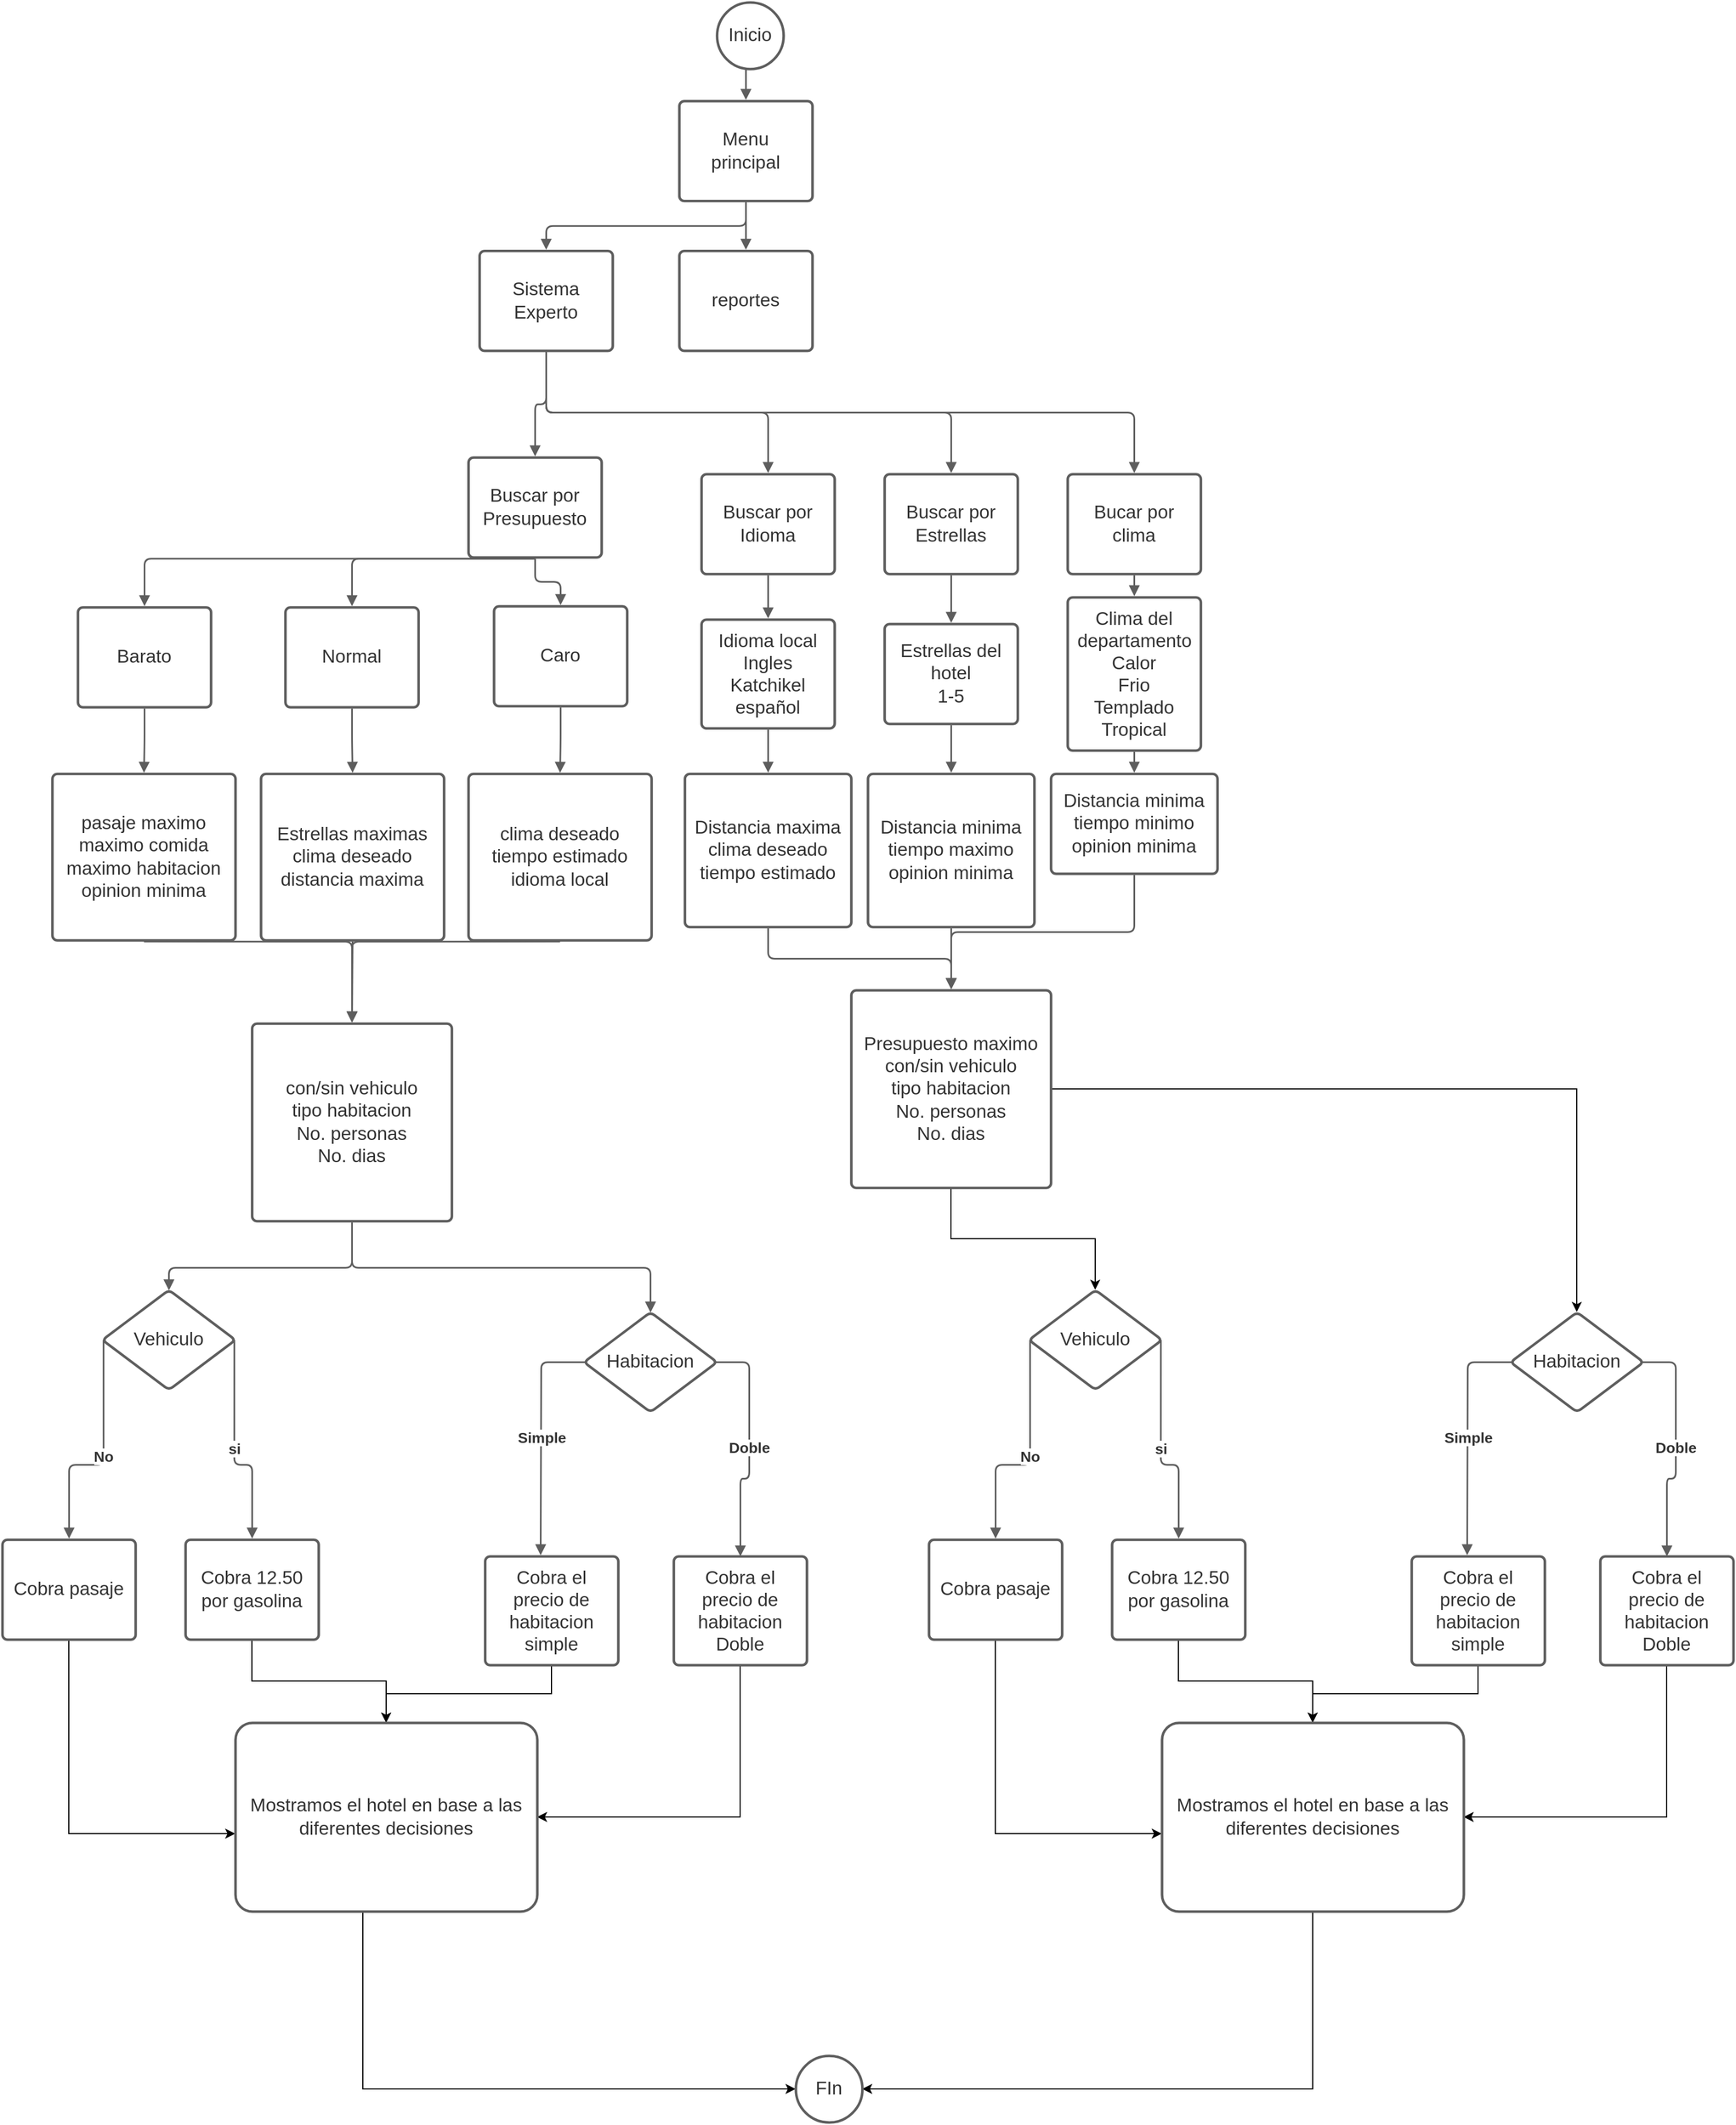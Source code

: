<mxfile version="20.2.8" type="device"><diagram id="9Tm-xZIX51-R8CuKBYFV" name="Página-1"><mxGraphModel dx="1673" dy="1018" grid="1" gridSize="10" guides="1" tooltips="1" connect="1" arrows="1" fold="1" page="1" pageScale="1" pageWidth="827" pageHeight="1169" math="0" shadow="0"><root><mxCell id="0"/><mxCell id="1" parent="0"/><UserObject label="Inicio" lucidchartObjectId="nspFHgNXpdYO" id="cXF8_9xq-evBzTjvKTU7-40"><mxCell style="html=1;overflow=block;blockSpacing=1;whiteSpace=wrap;ellipse;fontSize=16.7;fontColor=#333333;align=center;spacing=3.8;strokeColor=#5e5e5e;strokeOpacity=100;rounded=1;absoluteArcSize=1;arcSize=9;strokeWidth=2.3;" vertex="1" parent="1"><mxGeometry x="659" y="10" width="60" height="60" as="geometry"/></mxCell></UserObject><UserObject label="" lucidchartObjectId="PspF9gmAtVTt" id="cXF8_9xq-evBzTjvKTU7-41"><mxCell style="html=1;jettySize=18;whiteSpace=wrap;fontSize=13;strokeColor=#5E5E5E;strokeWidth=1.5;rounded=1;arcSize=12;edgeStyle=orthogonalEdgeStyle;startArrow=none;endArrow=block;endFill=1;exitX=0.5;exitY=1.019;exitPerimeter=0;entryX=0.5;entryY=-0.012;entryPerimeter=0;" edge="1" parent="1" target="cXF8_9xq-evBzTjvKTU7-42"><mxGeometry width="100" height="100" relative="1" as="geometry"><Array as="points"/><mxPoint x="685" y="70.0" as="sourcePoint"/></mxGeometry></mxCell></UserObject><UserObject label="Menu principal" lucidchartObjectId="RspFcem~ytA2" id="cXF8_9xq-evBzTjvKTU7-42"><mxCell style="html=1;overflow=block;blockSpacing=1;whiteSpace=wrap;fontSize=16.7;fontColor=#333333;align=center;spacing=9;strokeColor=#5e5e5e;strokeOpacity=100;rounded=1;absoluteArcSize=1;arcSize=9;strokeWidth=2.3;" vertex="1" parent="1"><mxGeometry x="625" y="98.86" width="120" height="90" as="geometry"/></mxCell></UserObject><UserObject label="" lucidchartObjectId="xtpFWKU5UChv" id="cXF8_9xq-evBzTjvKTU7-43"><mxCell style="html=1;jettySize=18;whiteSpace=wrap;fontSize=13;strokeColor=#5E5E5E;strokeWidth=1.5;rounded=1;arcSize=12;edgeStyle=orthogonalEdgeStyle;startArrow=none;endArrow=block;endFill=1;exitX=0.5;exitY=1.012;exitPerimeter=0;entryX=0.5;entryY=-0.012;entryPerimeter=0;" edge="1" parent="1" source="cXF8_9xq-evBzTjvKTU7-42" target="cXF8_9xq-evBzTjvKTU7-44"><mxGeometry width="100" height="100" relative="1" as="geometry"><Array as="points"/></mxGeometry></mxCell></UserObject><UserObject label="Sistema Experto" lucidchartObjectId="AtpFXacb8sEd" id="cXF8_9xq-evBzTjvKTU7-44"><mxCell style="html=1;overflow=block;blockSpacing=1;whiteSpace=wrap;fontSize=16.7;fontColor=#333333;align=center;spacing=9;strokeColor=#5e5e5e;strokeOpacity=100;rounded=1;absoluteArcSize=1;arcSize=9;strokeWidth=2.3;" vertex="1" parent="1"><mxGeometry x="445" y="233.86" width="120" height="90" as="geometry"/></mxCell></UserObject><UserObject label="" lucidchartObjectId="XtpFcAmU.nkM" id="cXF8_9xq-evBzTjvKTU7-45"><mxCell style="html=1;jettySize=18;whiteSpace=wrap;fontSize=13;strokeColor=#5E5E5E;strokeWidth=1.5;rounded=1;arcSize=12;edgeStyle=orthogonalEdgeStyle;startArrow=none;endArrow=block;endFill=1;exitX=0.5;exitY=1.012;exitPerimeter=0;entryX=0.5;entryY=-0.012;entryPerimeter=0;" edge="1" parent="1" source="cXF8_9xq-evBzTjvKTU7-42" target="cXF8_9xq-evBzTjvKTU7-46"><mxGeometry width="100" height="100" relative="1" as="geometry"><Array as="points"/></mxGeometry></mxCell></UserObject><UserObject label="reportes" lucidchartObjectId="YtpFqN3NkxBi" id="cXF8_9xq-evBzTjvKTU7-46"><mxCell style="html=1;overflow=block;blockSpacing=1;whiteSpace=wrap;fontSize=16.7;fontColor=#333333;align=center;spacing=9;strokeColor=#5e5e5e;strokeOpacity=100;rounded=1;absoluteArcSize=1;arcSize=9;strokeWidth=2.3;" vertex="1" parent="1"><mxGeometry x="625" y="233.86" width="120" height="90" as="geometry"/></mxCell></UserObject><UserObject label="" lucidchartObjectId="svpFRbfMQ2E7" id="cXF8_9xq-evBzTjvKTU7-49"><mxCell style="html=1;jettySize=18;whiteSpace=wrap;fontSize=13;strokeColor=#5E5E5E;strokeWidth=1.5;rounded=1;arcSize=12;edgeStyle=orthogonalEdgeStyle;startArrow=none;endArrow=block;endFill=1;exitX=0.5;exitY=1.012;exitPerimeter=0;entryX=0.5;entryY=-0.012;entryPerimeter=0;" edge="1" parent="1" source="cXF8_9xq-evBzTjvKTU7-44" target="cXF8_9xq-evBzTjvKTU7-50"><mxGeometry width="100" height="100" relative="1" as="geometry"><Array as="points"/></mxGeometry></mxCell></UserObject><UserObject label="Bucar por clima" lucidchartObjectId="tvpFHLnY.c5s" id="cXF8_9xq-evBzTjvKTU7-50"><mxCell style="html=1;overflow=block;blockSpacing=1;whiteSpace=wrap;fontSize=16.7;fontColor=#333333;align=center;spacing=9;strokeColor=#5e5e5e;strokeOpacity=100;rounded=1;absoluteArcSize=1;arcSize=9;strokeWidth=2.3;" vertex="1" parent="1"><mxGeometry x="975" y="435" width="120" height="90" as="geometry"/></mxCell></UserObject><UserObject label="" lucidchartObjectId="JvpFyx3eOxNK" id="cXF8_9xq-evBzTjvKTU7-51"><mxCell style="html=1;jettySize=18;whiteSpace=wrap;fontSize=13;strokeColor=#5E5E5E;strokeWidth=1.5;rounded=1;arcSize=12;edgeStyle=orthogonalEdgeStyle;startArrow=none;endArrow=block;endFill=1;exitX=0.5;exitY=1.012;exitPerimeter=0;entryX=0.5;entryY=-0.012;entryPerimeter=0;" edge="1" parent="1" source="cXF8_9xq-evBzTjvKTU7-44" target="cXF8_9xq-evBzTjvKTU7-52"><mxGeometry width="100" height="100" relative="1" as="geometry"><Array as="points"/></mxGeometry></mxCell></UserObject><UserObject label="Buscar por Estrellas" lucidchartObjectId="LvpFKSmhzCPh" id="cXF8_9xq-evBzTjvKTU7-52"><mxCell style="html=1;overflow=block;blockSpacing=1;whiteSpace=wrap;fontSize=16.7;fontColor=#333333;align=center;spacing=9;strokeColor=#5e5e5e;strokeOpacity=100;rounded=1;absoluteArcSize=1;arcSize=9;strokeWidth=2.3;" vertex="1" parent="1"><mxGeometry x="810" y="435" width="120" height="90" as="geometry"/></mxCell></UserObject><UserObject label="" lucidchartObjectId="WvpF2C-QogB." id="cXF8_9xq-evBzTjvKTU7-53"><mxCell style="html=1;jettySize=18;whiteSpace=wrap;fontSize=13;strokeColor=#5E5E5E;strokeWidth=1.5;rounded=1;arcSize=12;edgeStyle=orthogonalEdgeStyle;startArrow=none;endArrow=block;endFill=1;exitX=0.5;exitY=1.012;exitPerimeter=0;entryX=0.5;entryY=-0.012;entryPerimeter=0;" edge="1" parent="1" source="cXF8_9xq-evBzTjvKTU7-44" target="cXF8_9xq-evBzTjvKTU7-54"><mxGeometry width="100" height="100" relative="1" as="geometry"><Array as="points"/></mxGeometry></mxCell></UserObject><UserObject label="Buscar por Idioma" lucidchartObjectId="YvpFB2CzZsN-" id="cXF8_9xq-evBzTjvKTU7-54"><mxCell style="html=1;overflow=block;blockSpacing=1;whiteSpace=wrap;fontSize=16.7;fontColor=#333333;align=center;spacing=9;strokeColor=#5e5e5e;strokeOpacity=100;rounded=1;absoluteArcSize=1;arcSize=9;strokeWidth=2.3;" vertex="1" parent="1"><mxGeometry x="645" y="435" width="120" height="90" as="geometry"/></mxCell></UserObject><UserObject label="" lucidchartObjectId="hwpF_A3mB-xf" id="cXF8_9xq-evBzTjvKTU7-55"><mxCell style="html=1;jettySize=18;whiteSpace=wrap;fontSize=13;strokeColor=#5E5E5E;strokeWidth=1.5;rounded=1;arcSize=12;edgeStyle=orthogonalEdgeStyle;startArrow=none;endArrow=block;endFill=1;exitX=0.5;exitY=1.012;exitPerimeter=0;entryX=0.5;entryY=-0.012;entryPerimeter=0;" edge="1" parent="1" source="cXF8_9xq-evBzTjvKTU7-44" target="cXF8_9xq-evBzTjvKTU7-56"><mxGeometry width="100" height="100" relative="1" as="geometry"><Array as="points"/></mxGeometry></mxCell></UserObject><UserObject label="Buscar por Presupuesto" lucidchartObjectId="iwpFKJtRteri" id="cXF8_9xq-evBzTjvKTU7-56"><mxCell style="html=1;overflow=block;blockSpacing=1;whiteSpace=wrap;fontSize=16.7;fontColor=#333333;align=center;spacing=9;strokeColor=#5e5e5e;strokeOpacity=100;rounded=1;absoluteArcSize=1;arcSize=9;strokeWidth=2.3;" vertex="1" parent="1"><mxGeometry x="435" y="420" width="120" height="90" as="geometry"/></mxCell></UserObject><UserObject label="" lucidchartObjectId="OwpFiKKW8z~r" id="cXF8_9xq-evBzTjvKTU7-57"><mxCell style="html=1;jettySize=18;whiteSpace=wrap;fontSize=13;strokeColor=#5E5E5E;strokeWidth=1.5;rounded=1;arcSize=12;edgeStyle=orthogonalEdgeStyle;startArrow=none;endArrow=block;endFill=1;exitX=0.5;exitY=1.012;exitPerimeter=0;entryX=0.5;entryY=-0.012;entryPerimeter=0;" edge="1" parent="1" source="cXF8_9xq-evBzTjvKTU7-56" target="cXF8_9xq-evBzTjvKTU7-58"><mxGeometry width="100" height="100" relative="1" as="geometry"><Array as="points"/></mxGeometry></mxCell></UserObject><UserObject label="Barato" lucidchartObjectId="PwpFLZtG8qCY" id="cXF8_9xq-evBzTjvKTU7-58"><mxCell style="html=1;overflow=block;blockSpacing=1;whiteSpace=wrap;fontSize=16.7;fontColor=#333333;align=center;spacing=9;strokeColor=#5e5e5e;strokeOpacity=100;rounded=1;absoluteArcSize=1;arcSize=9;strokeWidth=2.3;" vertex="1" parent="1"><mxGeometry x="83" y="555" width="120" height="90" as="geometry"/></mxCell></UserObject><UserObject label="" lucidchartObjectId="TwpFciXgVd51" id="cXF8_9xq-evBzTjvKTU7-59"><mxCell style="html=1;jettySize=18;whiteSpace=wrap;fontSize=13;strokeColor=#5E5E5E;strokeWidth=1.5;rounded=1;arcSize=12;edgeStyle=orthogonalEdgeStyle;startArrow=none;endArrow=block;endFill=1;exitX=0.5;exitY=1.012;exitPerimeter=0;entryX=0.5;entryY=-0.012;entryPerimeter=0;" edge="1" parent="1" source="cXF8_9xq-evBzTjvKTU7-56" target="cXF8_9xq-evBzTjvKTU7-60"><mxGeometry width="100" height="100" relative="1" as="geometry"><Array as="points"/></mxGeometry></mxCell></UserObject><UserObject label="Normal" lucidchartObjectId="TwpFnNz0343U" id="cXF8_9xq-evBzTjvKTU7-60"><mxCell style="html=1;overflow=block;blockSpacing=1;whiteSpace=wrap;fontSize=16.7;fontColor=#333333;align=center;spacing=9;strokeColor=#5e5e5e;strokeOpacity=100;rounded=1;absoluteArcSize=1;arcSize=9;strokeWidth=2.3;" vertex="1" parent="1"><mxGeometry x="270" y="555" width="120" height="90" as="geometry"/></mxCell></UserObject><UserObject label="" lucidchartObjectId="YwpFKPWa.RkK" id="cXF8_9xq-evBzTjvKTU7-61"><mxCell style="html=1;jettySize=18;whiteSpace=wrap;fontSize=13;strokeColor=#5E5E5E;strokeWidth=1.5;rounded=1;arcSize=12;edgeStyle=orthogonalEdgeStyle;startArrow=none;endArrow=block;endFill=1;exitX=0.5;exitY=1.012;exitPerimeter=0;entryX=0.5;entryY=-0.012;entryPerimeter=0;" edge="1" parent="1" source="cXF8_9xq-evBzTjvKTU7-56" target="cXF8_9xq-evBzTjvKTU7-62"><mxGeometry width="100" height="100" relative="1" as="geometry"><Array as="points"/></mxGeometry></mxCell></UserObject><UserObject label="Caro" lucidchartObjectId="ZwpFOoOSsD2R" id="cXF8_9xq-evBzTjvKTU7-62"><mxCell style="html=1;overflow=block;blockSpacing=1;whiteSpace=wrap;fontSize=16.7;fontColor=#333333;align=center;spacing=9;strokeColor=#5e5e5e;strokeOpacity=100;rounded=1;absoluteArcSize=1;arcSize=9;strokeWidth=2.3;" vertex="1" parent="1"><mxGeometry x="458" y="554" width="120" height="90" as="geometry"/></mxCell></UserObject><UserObject label="" lucidchartObjectId="dxpFTtd8~BaE" id="cXF8_9xq-evBzTjvKTU7-63"><mxCell style="html=1;jettySize=18;whiteSpace=wrap;fontSize=13;strokeColor=#5E5E5E;strokeWidth=1.5;rounded=1;arcSize=12;edgeStyle=orthogonalEdgeStyle;startArrow=none;endArrow=block;endFill=1;exitX=0.5;exitY=1.012;exitPerimeter=0;entryX=0.5;entryY=-0.007;entryPerimeter=0;" edge="1" parent="1" source="cXF8_9xq-evBzTjvKTU7-58" target="cXF8_9xq-evBzTjvKTU7-64"><mxGeometry width="100" height="100" relative="1" as="geometry"><Array as="points"/></mxGeometry></mxCell></UserObject><UserObject label=" pasaje maximo&#10;maximo comida&#10;maximo habitacion&#10;opinion minima" lucidchartObjectId="fxpFHB03hWNT" id="cXF8_9xq-evBzTjvKTU7-64"><mxCell style="html=1;overflow=block;blockSpacing=1;whiteSpace=wrap;fontSize=16.7;fontColor=#333333;align=center;spacing=9;strokeColor=#5e5e5e;strokeOpacity=100;rounded=1;absoluteArcSize=1;arcSize=9;strokeWidth=2.3;" vertex="1" parent="1"><mxGeometry x="60" y="705" width="165" height="150" as="geometry"/></mxCell></UserObject><UserObject label="Estrellas maximas&#10;clima deseado&#10;distancia maxima" lucidchartObjectId="lzpF0e.J7tgM" id="cXF8_9xq-evBzTjvKTU7-65"><mxCell style="html=1;overflow=block;blockSpacing=1;whiteSpace=wrap;fontSize=16.7;fontColor=#333333;align=center;spacing=9;strokeColor=#5e5e5e;strokeOpacity=100;rounded=1;absoluteArcSize=1;arcSize=9;strokeWidth=2.3;" vertex="1" parent="1"><mxGeometry x="248" y="705" width="165" height="150" as="geometry"/></mxCell></UserObject><UserObject label="clima deseado&#10;tiempo estimado&#10;idioma local" lucidchartObjectId="nzpFunzShjUP" id="cXF8_9xq-evBzTjvKTU7-66"><mxCell style="html=1;overflow=block;blockSpacing=1;whiteSpace=wrap;fontSize=16.7;fontColor=#333333;align=center;spacing=9;strokeColor=#5e5e5e;strokeOpacity=100;rounded=1;absoluteArcSize=1;arcSize=9;strokeWidth=2.3;" vertex="1" parent="1"><mxGeometry x="435" y="705" width="165" height="150" as="geometry"/></mxCell></UserObject><UserObject label="" lucidchartObjectId="uzpFNfcZlho_" id="cXF8_9xq-evBzTjvKTU7-67"><mxCell style="html=1;jettySize=18;whiteSpace=wrap;fontSize=13;strokeColor=#5E5E5E;strokeWidth=1.5;rounded=1;arcSize=12;edgeStyle=orthogonalEdgeStyle;startArrow=none;endArrow=block;endFill=1;exitX=0.5;exitY=1.012;exitPerimeter=0;entryX=0.5;entryY=-0.007;entryPerimeter=0;" edge="1" parent="1" source="cXF8_9xq-evBzTjvKTU7-62" target="cXF8_9xq-evBzTjvKTU7-66"><mxGeometry width="100" height="100" relative="1" as="geometry"><Array as="points"/></mxGeometry></mxCell></UserObject><UserObject label="" lucidchartObjectId="wzpFNtZZYoWG" id="cXF8_9xq-evBzTjvKTU7-68"><mxCell style="html=1;jettySize=18;whiteSpace=wrap;fontSize=13;strokeColor=#5E5E5E;strokeWidth=1.5;rounded=1;arcSize=12;edgeStyle=orthogonalEdgeStyle;startArrow=none;endArrow=block;endFill=1;exitX=0.5;exitY=1.012;exitPerimeter=0;entryX=0.5;entryY=-0.007;entryPerimeter=0;" edge="1" parent="1" source="cXF8_9xq-evBzTjvKTU7-60" target="cXF8_9xq-evBzTjvKTU7-65"><mxGeometry width="100" height="100" relative="1" as="geometry"><Array as="points"/></mxGeometry></mxCell></UserObject><UserObject label="" lucidchartObjectId="-ApFiwvedzfr" id="cXF8_9xq-evBzTjvKTU7-69"><mxCell style="html=1;jettySize=18;whiteSpace=wrap;fontSize=13;strokeColor=#5E5E5E;strokeWidth=1.5;rounded=1;arcSize=12;edgeStyle=orthogonalEdgeStyle;startArrow=none;endArrow=block;endFill=1;exitX=0.5;exitY=1.012;exitPerimeter=0;entryX=0.5;entryY=-0.011;entryPerimeter=0;" edge="1" parent="1" source="cXF8_9xq-evBzTjvKTU7-54" target="cXF8_9xq-evBzTjvKTU7-70"><mxGeometry width="100" height="100" relative="1" as="geometry"><Array as="points"/></mxGeometry></mxCell></UserObject><UserObject label="Idioma local&#10;Ingles&#10;Katchikel&#10;español" lucidchartObjectId="_ApFRnSB0y-v" id="cXF8_9xq-evBzTjvKTU7-70"><mxCell style="html=1;overflow=block;blockSpacing=1;whiteSpace=wrap;fontSize=16.7;fontColor=#333333;align=center;spacing=9;strokeColor=#5e5e5e;strokeOpacity=100;rounded=1;absoluteArcSize=1;arcSize=9;strokeWidth=2.3;" vertex="1" parent="1"><mxGeometry x="645" y="566" width="120" height="98" as="geometry"/></mxCell></UserObject><UserObject label="" lucidchartObjectId="yBpF7HF2Za7W" id="cXF8_9xq-evBzTjvKTU7-71"><mxCell style="html=1;jettySize=18;whiteSpace=wrap;fontSize=13;strokeColor=#5E5E5E;strokeWidth=1.5;rounded=1;arcSize=12;edgeStyle=orthogonalEdgeStyle;startArrow=none;endArrow=block;endFill=1;exitX=0.5;exitY=1.012;exitPerimeter=0;entryX=0.5;entryY=-0.012;entryPerimeter=0;" edge="1" parent="1" source="cXF8_9xq-evBzTjvKTU7-52" target="cXF8_9xq-evBzTjvKTU7-72"><mxGeometry width="100" height="100" relative="1" as="geometry"><Array as="points"/></mxGeometry></mxCell></UserObject><UserObject label="Estrellas del hotel&#10;1-5" lucidchartObjectId="zBpF8PxgUJil" id="cXF8_9xq-evBzTjvKTU7-72"><mxCell style="html=1;overflow=block;blockSpacing=1;whiteSpace=wrap;fontSize=16.7;fontColor=#333333;align=center;spacing=9;strokeColor=#5e5e5e;strokeOpacity=100;rounded=1;absoluteArcSize=1;arcSize=9;strokeWidth=2.3;" vertex="1" parent="1"><mxGeometry x="810" y="570" width="120" height="90" as="geometry"/></mxCell></UserObject><UserObject label="" lucidchartObjectId="JBpFg.t8ZSDv" id="cXF8_9xq-evBzTjvKTU7-73"><mxCell style="html=1;jettySize=18;whiteSpace=wrap;fontSize=13;strokeColor=#5E5E5E;strokeWidth=1.5;rounded=1;arcSize=12;edgeStyle=orthogonalEdgeStyle;startArrow=none;endArrow=block;endFill=1;exitX=0.5;exitY=1.012;exitPerimeter=0;entryX=0.5;entryY=-0.008;entryPerimeter=0;" edge="1" parent="1" source="cXF8_9xq-evBzTjvKTU7-50" target="cXF8_9xq-evBzTjvKTU7-74"><mxGeometry width="100" height="100" relative="1" as="geometry"><Array as="points"/></mxGeometry></mxCell></UserObject><UserObject label="Clima del departamento&#10;Calor&#10;Frio&#10;Templado&#10;Tropical" lucidchartObjectId="KBpFz3~rmRwh" id="cXF8_9xq-evBzTjvKTU7-74"><mxCell style="html=1;overflow=block;blockSpacing=1;whiteSpace=wrap;fontSize=16.7;fontColor=#333333;align=center;spacing=9;strokeColor=#5e5e5e;strokeOpacity=100;rounded=1;absoluteArcSize=1;arcSize=9;strokeWidth=2.3;" vertex="1" parent="1"><mxGeometry x="975" y="546" width="120" height="138" as="geometry"/></mxCell></UserObject><UserObject label="" lucidchartObjectId="cCpF3mfe22vZ" id="cXF8_9xq-evBzTjvKTU7-75"><mxCell style="html=1;jettySize=18;whiteSpace=wrap;fontSize=13;strokeColor=#5E5E5E;strokeWidth=1.5;rounded=1;arcSize=12;edgeStyle=orthogonalEdgeStyle;startArrow=none;endArrow=block;endFill=1;exitX=0.5;exitY=1.011;exitPerimeter=0;entryX=0.5;entryY=-0.008;entryPerimeter=0;" edge="1" parent="1" source="cXF8_9xq-evBzTjvKTU7-70" target="cXF8_9xq-evBzTjvKTU7-76"><mxGeometry width="100" height="100" relative="1" as="geometry"><Array as="points"/></mxGeometry></mxCell></UserObject><UserObject label="Distancia maxima&#10;clima deseado&#10;tiempo estimado" lucidchartObjectId="dCpFMFh~S_Og" id="cXF8_9xq-evBzTjvKTU7-76"><mxCell style="html=1;overflow=block;blockSpacing=1;whiteSpace=wrap;fontSize=16.7;fontColor=#333333;align=center;spacing=9;strokeColor=#5e5e5e;strokeOpacity=100;rounded=1;absoluteArcSize=1;arcSize=9;strokeWidth=2.3;" vertex="1" parent="1"><mxGeometry x="630" y="705" width="150" height="138" as="geometry"/></mxCell></UserObject><UserObject label="" lucidchartObjectId="UCpFbc6hutEL" id="cXF8_9xq-evBzTjvKTU7-77"><mxCell style="html=1;jettySize=18;whiteSpace=wrap;fontSize=13;strokeColor=#5E5E5E;strokeWidth=1.5;rounded=1;arcSize=12;edgeStyle=orthogonalEdgeStyle;startArrow=none;endArrow=block;endFill=1;exitX=0.5;exitY=1.012;exitPerimeter=0;entryX=0.5;entryY=-0.008;entryPerimeter=0;" edge="1" parent="1" source="cXF8_9xq-evBzTjvKTU7-72" target="cXF8_9xq-evBzTjvKTU7-78"><mxGeometry width="100" height="100" relative="1" as="geometry"><Array as="points"/></mxGeometry></mxCell></UserObject><UserObject label="Distancia minima &#10;tiempo maximo&#10;opinion minima" lucidchartObjectId="VCpFtzB8oZsO" id="cXF8_9xq-evBzTjvKTU7-78"><mxCell style="html=1;overflow=block;blockSpacing=1;whiteSpace=wrap;fontSize=16.7;fontColor=#333333;align=center;spacing=9;strokeColor=#5e5e5e;strokeOpacity=100;rounded=1;absoluteArcSize=1;arcSize=9;strokeWidth=2.3;" vertex="1" parent="1"><mxGeometry x="795" y="705" width="150" height="138" as="geometry"/></mxCell></UserObject><UserObject label="" lucidchartObjectId="mDpFx-38CuMc" id="cXF8_9xq-evBzTjvKTU7-79"><mxCell style="html=1;jettySize=18;whiteSpace=wrap;fontSize=13;strokeColor=#5E5E5E;strokeWidth=1.5;rounded=1;arcSize=12;edgeStyle=orthogonalEdgeStyle;startArrow=none;endArrow=block;endFill=1;exitX=0.5;exitY=1.008;exitPerimeter=0;entryX=0.5;entryY=-0.012;entryPerimeter=0;" edge="1" parent="1" source="cXF8_9xq-evBzTjvKTU7-74" target="cXF8_9xq-evBzTjvKTU7-80"><mxGeometry width="100" height="100" relative="1" as="geometry"><Array as="points"/></mxGeometry></mxCell></UserObject><UserObject label="Distancia minima&#10;tiempo minimo&#10;opinion minima" lucidchartObjectId="nDpFP2.AiLYj" id="cXF8_9xq-evBzTjvKTU7-80"><mxCell style="html=1;overflow=block;blockSpacing=1;whiteSpace=wrap;fontSize=16.7;fontColor=#333333;align=center;spacing=9;strokeColor=#5e5e5e;strokeOpacity=100;rounded=1;absoluteArcSize=1;arcSize=9;strokeWidth=2.3;" vertex="1" parent="1"><mxGeometry x="960" y="705" width="150" height="90" as="geometry"/></mxCell></UserObject><mxCell id="cXF8_9xq-evBzTjvKTU7-131" style="edgeStyle=orthogonalEdgeStyle;rounded=0;orthogonalLoop=1;jettySize=auto;html=1;" edge="1" parent="1" source="cXF8_9xq-evBzTjvKTU7-81" target="cXF8_9xq-evBzTjvKTU7-112"><mxGeometry relative="1" as="geometry"/></mxCell><mxCell id="cXF8_9xq-evBzTjvKTU7-132" style="edgeStyle=orthogonalEdgeStyle;rounded=0;orthogonalLoop=1;jettySize=auto;html=1;entryX=0.5;entryY=0;entryDx=0;entryDy=0;" edge="1" parent="1" source="cXF8_9xq-evBzTjvKTU7-81" target="cXF8_9xq-evBzTjvKTU7-115"><mxGeometry relative="1" as="geometry"/></mxCell><UserObject label="Presupuesto maximo&#10;con/sin vehiculo&#10;tipo habitacion&#10;No. personas&#10;No. dias" lucidchartObjectId="_DpFTiiU8AwE" id="cXF8_9xq-evBzTjvKTU7-81"><mxCell style="html=1;overflow=block;blockSpacing=1;whiteSpace=wrap;fontSize=16.7;fontColor=#333333;align=center;spacing=9;strokeColor=#5e5e5e;strokeOpacity=100;rounded=1;absoluteArcSize=1;arcSize=9;strokeWidth=2.3;" vertex="1" parent="1"><mxGeometry x="780" y="900" width="180" height="178" as="geometry"/></mxCell></UserObject><UserObject label="" lucidchartObjectId="5EpFLCPIE.38" id="cXF8_9xq-evBzTjvKTU7-82"><mxCell style="html=1;jettySize=18;whiteSpace=wrap;fontSize=13;strokeColor=#5E5E5E;strokeWidth=1.5;rounded=1;arcSize=12;edgeStyle=orthogonalEdgeStyle;startArrow=none;endArrow=block;endFill=1;exitX=0.5;exitY=1.008;exitPerimeter=0;entryX=0.5;entryY=-0.006;entryPerimeter=0;" edge="1" parent="1" source="cXF8_9xq-evBzTjvKTU7-76" target="cXF8_9xq-evBzTjvKTU7-81"><mxGeometry width="100" height="100" relative="1" as="geometry"><Array as="points"/></mxGeometry></mxCell></UserObject><UserObject label="" lucidchartObjectId="7EpFIi8mvZ6A" id="cXF8_9xq-evBzTjvKTU7-83"><mxCell style="html=1;jettySize=18;whiteSpace=wrap;fontSize=13;strokeColor=#5E5E5E;strokeWidth=1.5;rounded=1;arcSize=12;edgeStyle=orthogonalEdgeStyle;startArrow=none;endArrow=block;endFill=1;exitX=0.5;exitY=1.008;exitPerimeter=0;" edge="1" parent="1" source="cXF8_9xq-evBzTjvKTU7-78"><mxGeometry width="100" height="100" relative="1" as="geometry"><Array as="points"/><mxPoint x="870" y="899" as="targetPoint"/></mxGeometry></mxCell></UserObject><UserObject label="" lucidchartObjectId="-EpF~xYMy4Rw" id="cXF8_9xq-evBzTjvKTU7-84"><mxCell style="html=1;jettySize=18;whiteSpace=wrap;fontSize=13;strokeColor=#5E5E5E;strokeWidth=1.5;rounded=1;arcSize=12;edgeStyle=orthogonalEdgeStyle;startArrow=none;endArrow=block;endFill=1;exitX=0.5;exitY=1.012;exitPerimeter=0;entryX=0.5;entryY=-0.006;entryPerimeter=0;" edge="1" parent="1" source="cXF8_9xq-evBzTjvKTU7-80" target="cXF8_9xq-evBzTjvKTU7-81"><mxGeometry width="100" height="100" relative="1" as="geometry"><Array as="points"/></mxGeometry></mxCell></UserObject><UserObject label="con/sin vehiculo&#10;tipo habitacion&#10;No. personas&#10;No. dias" lucidchartObjectId="gFpFa~I2uyzL" id="cXF8_9xq-evBzTjvKTU7-85"><mxCell style="html=1;overflow=block;blockSpacing=1;whiteSpace=wrap;fontSize=16.7;fontColor=#333333;align=center;spacing=9;strokeColor=#5e5e5e;strokeOpacity=100;rounded=1;absoluteArcSize=1;arcSize=9;strokeWidth=2.3;" vertex="1" parent="1"><mxGeometry x="240" y="930" width="180" height="178" as="geometry"/></mxCell></UserObject><UserObject label="" lucidchartObjectId="qFpFfDyVQqbu" id="cXF8_9xq-evBzTjvKTU7-86"><mxCell style="html=1;jettySize=18;whiteSpace=wrap;fontSize=13;strokeColor=#5E5E5E;strokeWidth=1.5;rounded=1;arcSize=12;edgeStyle=orthogonalEdgeStyle;startArrow=none;endArrow=block;endFill=1;exitX=0.5;exitY=1.007;exitPerimeter=0;entryX=0.5;entryY=-0.006;entryPerimeter=0;" edge="1" parent="1" source="cXF8_9xq-evBzTjvKTU7-64" target="cXF8_9xq-evBzTjvKTU7-85"><mxGeometry width="100" height="100" relative="1" as="geometry"><Array as="points"/></mxGeometry></mxCell></UserObject><UserObject label="" lucidchartObjectId="sFpFdxxYWJQf" id="cXF8_9xq-evBzTjvKTU7-87"><mxCell style="html=1;jettySize=18;whiteSpace=wrap;fontSize=13;strokeColor=#5E5E5E;strokeWidth=1.5;rounded=1;arcSize=12;edgeStyle=orthogonalEdgeStyle;startArrow=none;endArrow=block;endFill=1;exitX=0.5;exitY=1.007;exitPerimeter=0;" edge="1" parent="1" source="cXF8_9xq-evBzTjvKTU7-65"><mxGeometry width="100" height="100" relative="1" as="geometry"><Array as="points"/><mxPoint x="330" y="929" as="targetPoint"/></mxGeometry></mxCell></UserObject><UserObject label="" lucidchartObjectId="uFpFdQ_G426F" id="cXF8_9xq-evBzTjvKTU7-88"><mxCell style="html=1;jettySize=18;whiteSpace=wrap;fontSize=13;strokeColor=#5E5E5E;strokeWidth=1.5;rounded=1;arcSize=12;edgeStyle=orthogonalEdgeStyle;startArrow=none;endArrow=block;endFill=1;exitX=0.5;exitY=1.007;exitPerimeter=0;entryX=0.5;entryY=-0.006;entryPerimeter=0;" edge="1" parent="1" source="cXF8_9xq-evBzTjvKTU7-66" target="cXF8_9xq-evBzTjvKTU7-85"><mxGeometry width="100" height="100" relative="1" as="geometry"><Array as="points"/></mxGeometry></mxCell></UserObject><UserObject label="Vehiculo" lucidchartObjectId="kGpFNsUFAGPz" id="cXF8_9xq-evBzTjvKTU7-89"><mxCell style="html=1;overflow=block;blockSpacing=1;whiteSpace=wrap;rhombus;fontSize=16.7;fontColor=#333333;align=center;spacing=3.8;strokeColor=#5e5e5e;strokeOpacity=100;rounded=1;absoluteArcSize=1;arcSize=9;strokeWidth=2.3;" vertex="1" parent="1"><mxGeometry x="105" y="1170" width="120" height="90" as="geometry"/></mxCell></UserObject><UserObject label="" lucidchartObjectId="wGpF5mDBw4Qa" id="cXF8_9xq-evBzTjvKTU7-90"><mxCell style="html=1;jettySize=18;whiteSpace=wrap;fontSize=13;strokeColor=#5E5E5E;strokeWidth=1.5;rounded=1;arcSize=12;edgeStyle=orthogonalEdgeStyle;startArrow=none;endArrow=block;endFill=1;exitX=0.5;exitY=1.006;exitPerimeter=0;entryX=0.5;entryY=0.004;entryPerimeter=0;" edge="1" parent="1" source="cXF8_9xq-evBzTjvKTU7-85" target="cXF8_9xq-evBzTjvKTU7-89"><mxGeometry width="100" height="100" relative="1" as="geometry"><Array as="points"><mxPoint x="330" y="1150"/><mxPoint x="165" y="1150"/></Array></mxGeometry></mxCell></UserObject><UserObject label="" lucidchartObjectId="LGpFRFN~IH6k" id="cXF8_9xq-evBzTjvKTU7-91"><mxCell style="html=1;jettySize=18;whiteSpace=wrap;fontSize=13.3;fontColor=#333333;fontStyle=1;align=center;strokeColor=#5E5E5E;strokeWidth=1.5;rounded=1;arcSize=12;edgeStyle=orthogonalEdgeStyle;startArrow=none;endArrow=block;endFill=1;exitX=0.009;exitY=0.5;exitPerimeter=0;entryX=0.5;entryY=-0.012;entryPerimeter=0;" edge="1" parent="1" source="cXF8_9xq-evBzTjvKTU7-89" target="cXF8_9xq-evBzTjvKTU7-99"><mxGeometry width="100" height="100" relative="1" as="geometry"><Array as="points"/></mxGeometry></mxCell></UserObject><mxCell id="cXF8_9xq-evBzTjvKTU7-92" value="No" style="text;html=1;resizable=0;labelBackgroundColor=default;align=center;verticalAlign=middle;fontStyle=1;fontColor=#333333;fontSize=13.3;" vertex="1" parent="cXF8_9xq-evBzTjvKTU7-91"><mxGeometry relative="1" as="geometry"/></mxCell><UserObject label="Habitacion" lucidchartObjectId="OGpF1KQ~CsS." id="cXF8_9xq-evBzTjvKTU7-93"><mxCell style="html=1;overflow=block;blockSpacing=1;whiteSpace=wrap;rhombus;fontSize=16.7;fontColor=#333333;align=center;spacing=3.8;strokeColor=#5e5e5e;strokeOpacity=100;rounded=1;absoluteArcSize=1;arcSize=9;strokeWidth=2.3;" vertex="1" parent="1"><mxGeometry x="539" y="1190" width="120" height="90" as="geometry"/></mxCell></UserObject><UserObject label="" lucidchartObjectId="RGpFVpMZATvX" id="cXF8_9xq-evBzTjvKTU7-94"><mxCell style="html=1;jettySize=18;whiteSpace=wrap;fontSize=13;strokeColor=#5E5E5E;strokeWidth=1.5;rounded=1;arcSize=12;edgeStyle=orthogonalEdgeStyle;startArrow=none;endArrow=block;endFill=1;exitX=0.5;exitY=1.006;exitPerimeter=0;entryX=0.5;entryY=0.004;entryPerimeter=0;" edge="1" parent="1" source="cXF8_9xq-evBzTjvKTU7-85" target="cXF8_9xq-evBzTjvKTU7-93"><mxGeometry width="100" height="100" relative="1" as="geometry"><Array as="points"><mxPoint x="330" y="1150"/><mxPoint x="599" y="1150"/></Array></mxGeometry></mxCell></UserObject><UserObject label="" lucidchartObjectId="UGpFnNJaSItu" id="cXF8_9xq-evBzTjvKTU7-95"><mxCell style="html=1;jettySize=18;whiteSpace=wrap;fontSize=13.3;fontColor=#333333;fontStyle=1;align=center;strokeColor=#5E5E5E;strokeWidth=1.5;rounded=1;arcSize=12;edgeStyle=orthogonalEdgeStyle;startArrow=none;endArrow=block;endFill=1;exitX=0.009;exitY=0.5;exitPerimeter=0;entryX=0.5;entryY=-0.011;entryPerimeter=0;" edge="1" parent="1" source="cXF8_9xq-evBzTjvKTU7-93"><mxGeometry width="100" height="100" relative="1" as="geometry"><Array as="points"/><mxPoint x="500" y="1408.922" as="targetPoint"/></mxGeometry></mxCell></UserObject><mxCell id="cXF8_9xq-evBzTjvKTU7-96" value="Simple" style="text;html=1;resizable=0;labelBackgroundColor=default;align=center;verticalAlign=middle;fontStyle=1;fontColor=#333333;fontSize=13.3;" vertex="1" parent="cXF8_9xq-evBzTjvKTU7-95"><mxGeometry relative="1" as="geometry"/></mxCell><UserObject label="" lucidchartObjectId="_GpFOMV0tiKy" id="cXF8_9xq-evBzTjvKTU7-97"><mxCell style="html=1;jettySize=18;whiteSpace=wrap;fontSize=13.3;fontColor=#333333;fontStyle=1;align=center;strokeColor=#5E5E5E;strokeWidth=1.5;rounded=1;arcSize=12;edgeStyle=orthogonalEdgeStyle;startArrow=none;endArrow=block;endFill=1;exitX=0.991;exitY=0.5;exitPerimeter=0;entryX=0.5;entryY=0;entryDx=0;entryDy=0;" edge="1" parent="1" source="cXF8_9xq-evBzTjvKTU7-93" target="cXF8_9xq-evBzTjvKTU7-104"><mxGeometry width="100" height="100" relative="1" as="geometry"><Array as="points"><mxPoint x="688" y="1235"/><mxPoint x="688" y="1340"/><mxPoint x="680" y="1340"/></Array><mxPoint x="688" y="1340" as="targetPoint"/></mxGeometry></mxCell></UserObject><mxCell id="cXF8_9xq-evBzTjvKTU7-98" value="Doble" style="text;html=1;resizable=0;labelBackgroundColor=default;align=center;verticalAlign=middle;fontStyle=1;fontColor=#333333;fontSize=13.3;" vertex="1" parent="cXF8_9xq-evBzTjvKTU7-97"><mxGeometry relative="1" as="geometry"/></mxCell><mxCell id="cXF8_9xq-evBzTjvKTU7-108" value="" style="edgeStyle=orthogonalEdgeStyle;rounded=0;orthogonalLoop=1;jettySize=auto;html=1;" edge="1" parent="1" source="cXF8_9xq-evBzTjvKTU7-99" target="cXF8_9xq-evBzTjvKTU7-107"><mxGeometry relative="1" as="geometry"><Array as="points"><mxPoint x="75" y="1660"/></Array></mxGeometry></mxCell><UserObject label="Cobra pasaje" lucidchartObjectId="eHpFQNJX.iKr" id="cXF8_9xq-evBzTjvKTU7-99"><mxCell style="html=1;overflow=block;blockSpacing=1;whiteSpace=wrap;fontSize=16.7;fontColor=#333333;align=center;spacing=9;strokeColor=#5e5e5e;strokeOpacity=100;rounded=1;absoluteArcSize=1;arcSize=9;strokeWidth=2.3;" vertex="1" parent="1"><mxGeometry x="15" y="1395" width="120" height="90" as="geometry"/></mxCell></UserObject><UserObject label="" lucidchartObjectId="LHpFgHvEJBD1" id="cXF8_9xq-evBzTjvKTU7-100"><mxCell style="html=1;jettySize=18;whiteSpace=wrap;fontSize=13.3;fontColor=#333333;fontStyle=1;align=center;strokeColor=#5E5E5E;strokeWidth=1.5;rounded=1;arcSize=12;edgeStyle=orthogonalEdgeStyle;startArrow=none;endArrow=block;endFill=1;exitX=0.991;exitY=0.5;exitPerimeter=0;entryX=0.5;entryY=-0.012;entryPerimeter=0;" edge="1" parent="1" source="cXF8_9xq-evBzTjvKTU7-89" target="cXF8_9xq-evBzTjvKTU7-102"><mxGeometry width="100" height="100" relative="1" as="geometry"><Array as="points"/></mxGeometry></mxCell></UserObject><mxCell id="cXF8_9xq-evBzTjvKTU7-101" value="si" style="text;html=1;resizable=0;labelBackgroundColor=default;align=center;verticalAlign=middle;fontStyle=1;fontColor=#333333;fontSize=13.3;" vertex="1" parent="cXF8_9xq-evBzTjvKTU7-100"><mxGeometry relative="1" as="geometry"/></mxCell><mxCell id="cXF8_9xq-evBzTjvKTU7-109" style="edgeStyle=orthogonalEdgeStyle;rounded=0;orthogonalLoop=1;jettySize=auto;html=1;exitX=0.5;exitY=1;exitDx=0;exitDy=0;entryX=0.5;entryY=0;entryDx=0;entryDy=0;" edge="1" parent="1" source="cXF8_9xq-evBzTjvKTU7-102" target="cXF8_9xq-evBzTjvKTU7-107"><mxGeometry relative="1" as="geometry"/></mxCell><UserObject label="Cobra 12.50 por gasolina" lucidchartObjectId="THpF-u12~2R~" id="cXF8_9xq-evBzTjvKTU7-102"><mxCell style="html=1;overflow=block;blockSpacing=1;whiteSpace=wrap;fontSize=16.7;fontColor=#333333;align=center;spacing=9;strokeColor=#5e5e5e;strokeOpacity=100;rounded=1;absoluteArcSize=1;arcSize=9;strokeWidth=2.3;" vertex="1" parent="1"><mxGeometry x="180" y="1395" width="120" height="90" as="geometry"/></mxCell></UserObject><mxCell id="cXF8_9xq-evBzTjvKTU7-110" style="edgeStyle=orthogonalEdgeStyle;rounded=0;orthogonalLoop=1;jettySize=auto;html=1;exitX=0.5;exitY=1;exitDx=0;exitDy=0;entryX=0.5;entryY=0;entryDx=0;entryDy=0;" edge="1" parent="1" source="cXF8_9xq-evBzTjvKTU7-103" target="cXF8_9xq-evBzTjvKTU7-107"><mxGeometry relative="1" as="geometry"/></mxCell><UserObject label="Cobra el precio de habitacion simple" lucidchartObjectId=".HpF8GxtRKO-" id="cXF8_9xq-evBzTjvKTU7-103"><mxCell style="html=1;overflow=block;blockSpacing=1;whiteSpace=wrap;fontSize=16.7;fontColor=#333333;align=center;spacing=9;strokeColor=#5e5e5e;strokeOpacity=100;rounded=1;absoluteArcSize=1;arcSize=9;strokeWidth=2.3;" vertex="1" parent="1"><mxGeometry x="450" y="1410" width="120" height="98" as="geometry"/></mxCell></UserObject><mxCell id="cXF8_9xq-evBzTjvKTU7-111" style="edgeStyle=orthogonalEdgeStyle;rounded=0;orthogonalLoop=1;jettySize=auto;html=1;exitX=0.5;exitY=1;exitDx=0;exitDy=0;entryX=1;entryY=0.5;entryDx=0;entryDy=0;" edge="1" parent="1" source="cXF8_9xq-evBzTjvKTU7-104" target="cXF8_9xq-evBzTjvKTU7-107"><mxGeometry relative="1" as="geometry"/></mxCell><UserObject label="Cobra el precio de habitacion Doble" lucidchartObjectId=".HpF8GxtRKO-" id="cXF8_9xq-evBzTjvKTU7-104"><mxCell style="html=1;overflow=block;blockSpacing=1;whiteSpace=wrap;fontSize=16.7;fontColor=#333333;align=center;spacing=9;strokeColor=#5e5e5e;strokeOpacity=100;rounded=1;absoluteArcSize=1;arcSize=9;strokeWidth=2.3;" vertex="1" parent="1"><mxGeometry x="620" y="1410" width="120" height="98" as="geometry"/></mxCell></UserObject><mxCell id="cXF8_9xq-evBzTjvKTU7-135" style="edgeStyle=orthogonalEdgeStyle;rounded=0;orthogonalLoop=1;jettySize=auto;html=1;entryX=0;entryY=0.5;entryDx=0;entryDy=0;" edge="1" parent="1" source="cXF8_9xq-evBzTjvKTU7-107" target="cXF8_9xq-evBzTjvKTU7-133"><mxGeometry relative="1" as="geometry"><Array as="points"><mxPoint x="340" y="1890"/></Array></mxGeometry></mxCell><mxCell id="cXF8_9xq-evBzTjvKTU7-107" value="Mostramos el hotel en base a las diferentes decisiones" style="whiteSpace=wrap;html=1;fontSize=16.7;strokeColor=#5e5e5e;fontColor=#333333;spacing=9;rounded=1;arcSize=9;strokeWidth=2.3;" vertex="1" parent="1"><mxGeometry x="225" y="1560" width="272" height="170" as="geometry"/></mxCell><UserObject label="Vehiculo" lucidchartObjectId="kGpFNsUFAGPz" id="cXF8_9xq-evBzTjvKTU7-112"><mxCell style="html=1;overflow=block;blockSpacing=1;whiteSpace=wrap;rhombus;fontSize=16.7;fontColor=#333333;align=center;spacing=3.8;strokeColor=#5e5e5e;strokeOpacity=100;rounded=1;absoluteArcSize=1;arcSize=9;strokeWidth=2.3;" vertex="1" parent="1"><mxGeometry x="940" y="1170" width="120" height="90" as="geometry"/></mxCell></UserObject><UserObject label="" lucidchartObjectId="LGpFRFN~IH6k" id="cXF8_9xq-evBzTjvKTU7-113"><mxCell style="html=1;jettySize=18;whiteSpace=wrap;fontSize=13.3;fontColor=#333333;fontStyle=1;align=center;strokeColor=#5E5E5E;strokeWidth=1.5;rounded=1;arcSize=12;edgeStyle=orthogonalEdgeStyle;startArrow=none;endArrow=block;endFill=1;exitX=0.009;exitY=0.5;exitPerimeter=0;entryX=0.5;entryY=-0.012;entryPerimeter=0;" edge="1" parent="1" source="cXF8_9xq-evBzTjvKTU7-112" target="cXF8_9xq-evBzTjvKTU7-121"><mxGeometry width="100" height="100" relative="1" as="geometry"><Array as="points"/></mxGeometry></mxCell></UserObject><mxCell id="cXF8_9xq-evBzTjvKTU7-114" value="No" style="text;html=1;resizable=0;labelBackgroundColor=default;align=center;verticalAlign=middle;fontStyle=1;fontColor=#333333;fontSize=13.3;" vertex="1" parent="cXF8_9xq-evBzTjvKTU7-113"><mxGeometry relative="1" as="geometry"/></mxCell><UserObject label="Habitacion" lucidchartObjectId="OGpF1KQ~CsS." id="cXF8_9xq-evBzTjvKTU7-115"><mxCell style="html=1;overflow=block;blockSpacing=1;whiteSpace=wrap;rhombus;fontSize=16.7;fontColor=#333333;align=center;spacing=3.8;strokeColor=#5e5e5e;strokeOpacity=100;rounded=1;absoluteArcSize=1;arcSize=9;strokeWidth=2.3;" vertex="1" parent="1"><mxGeometry x="1374" y="1190" width="120" height="90" as="geometry"/></mxCell></UserObject><UserObject label="" lucidchartObjectId="UGpFnNJaSItu" id="cXF8_9xq-evBzTjvKTU7-116"><mxCell style="html=1;jettySize=18;whiteSpace=wrap;fontSize=13.3;fontColor=#333333;fontStyle=1;align=center;strokeColor=#5E5E5E;strokeWidth=1.5;rounded=1;arcSize=12;edgeStyle=orthogonalEdgeStyle;startArrow=none;endArrow=block;endFill=1;exitX=0.009;exitY=0.5;exitPerimeter=0;entryX=0.5;entryY=-0.011;entryPerimeter=0;" edge="1" parent="1" source="cXF8_9xq-evBzTjvKTU7-115"><mxGeometry width="100" height="100" relative="1" as="geometry"><Array as="points"/><mxPoint x="1335" y="1408.922" as="targetPoint"/></mxGeometry></mxCell></UserObject><mxCell id="cXF8_9xq-evBzTjvKTU7-117" value="Simple" style="text;html=1;resizable=0;labelBackgroundColor=default;align=center;verticalAlign=middle;fontStyle=1;fontColor=#333333;fontSize=13.3;" vertex="1" parent="cXF8_9xq-evBzTjvKTU7-116"><mxGeometry relative="1" as="geometry"/></mxCell><UserObject label="" lucidchartObjectId="_GpFOMV0tiKy" id="cXF8_9xq-evBzTjvKTU7-118"><mxCell style="html=1;jettySize=18;whiteSpace=wrap;fontSize=13.3;fontColor=#333333;fontStyle=1;align=center;strokeColor=#5E5E5E;strokeWidth=1.5;rounded=1;arcSize=12;edgeStyle=orthogonalEdgeStyle;startArrow=none;endArrow=block;endFill=1;exitX=0.991;exitY=0.5;exitPerimeter=0;entryX=0.5;entryY=0;entryDx=0;entryDy=0;" edge="1" parent="1" source="cXF8_9xq-evBzTjvKTU7-115" target="cXF8_9xq-evBzTjvKTU7-129"><mxGeometry width="100" height="100" relative="1" as="geometry"><Array as="points"><mxPoint x="1523" y="1235"/><mxPoint x="1523" y="1340"/><mxPoint x="1515" y="1340"/></Array><mxPoint x="1523" y="1340" as="targetPoint"/></mxGeometry></mxCell></UserObject><mxCell id="cXF8_9xq-evBzTjvKTU7-119" value="Doble" style="text;html=1;resizable=0;labelBackgroundColor=default;align=center;verticalAlign=middle;fontStyle=1;fontColor=#333333;fontSize=13.3;" vertex="1" parent="cXF8_9xq-evBzTjvKTU7-118"><mxGeometry relative="1" as="geometry"/></mxCell><mxCell id="cXF8_9xq-evBzTjvKTU7-120" value="" style="edgeStyle=orthogonalEdgeStyle;rounded=0;orthogonalLoop=1;jettySize=auto;html=1;" edge="1" parent="1" source="cXF8_9xq-evBzTjvKTU7-121" target="cXF8_9xq-evBzTjvKTU7-130"><mxGeometry relative="1" as="geometry"><Array as="points"><mxPoint x="910" y="1660"/></Array></mxGeometry></mxCell><UserObject label="Cobra pasaje" lucidchartObjectId="eHpFQNJX.iKr" id="cXF8_9xq-evBzTjvKTU7-121"><mxCell style="html=1;overflow=block;blockSpacing=1;whiteSpace=wrap;fontSize=16.7;fontColor=#333333;align=center;spacing=9;strokeColor=#5e5e5e;strokeOpacity=100;rounded=1;absoluteArcSize=1;arcSize=9;strokeWidth=2.3;" vertex="1" parent="1"><mxGeometry x="850" y="1395" width="120" height="90" as="geometry"/></mxCell></UserObject><UserObject label="" lucidchartObjectId="LHpFgHvEJBD1" id="cXF8_9xq-evBzTjvKTU7-122"><mxCell style="html=1;jettySize=18;whiteSpace=wrap;fontSize=13.3;fontColor=#333333;fontStyle=1;align=center;strokeColor=#5E5E5E;strokeWidth=1.5;rounded=1;arcSize=12;edgeStyle=orthogonalEdgeStyle;startArrow=none;endArrow=block;endFill=1;exitX=0.991;exitY=0.5;exitPerimeter=0;entryX=0.5;entryY=-0.012;entryPerimeter=0;" edge="1" parent="1" source="cXF8_9xq-evBzTjvKTU7-112" target="cXF8_9xq-evBzTjvKTU7-125"><mxGeometry width="100" height="100" relative="1" as="geometry"><Array as="points"/></mxGeometry></mxCell></UserObject><mxCell id="cXF8_9xq-evBzTjvKTU7-123" value="si" style="text;html=1;resizable=0;labelBackgroundColor=default;align=center;verticalAlign=middle;fontStyle=1;fontColor=#333333;fontSize=13.3;" vertex="1" parent="cXF8_9xq-evBzTjvKTU7-122"><mxGeometry relative="1" as="geometry"/></mxCell><mxCell id="cXF8_9xq-evBzTjvKTU7-124" style="edgeStyle=orthogonalEdgeStyle;rounded=0;orthogonalLoop=1;jettySize=auto;html=1;exitX=0.5;exitY=1;exitDx=0;exitDy=0;entryX=0.5;entryY=0;entryDx=0;entryDy=0;" edge="1" parent="1" source="cXF8_9xq-evBzTjvKTU7-125" target="cXF8_9xq-evBzTjvKTU7-130"><mxGeometry relative="1" as="geometry"/></mxCell><UserObject label="Cobra 12.50 por gasolina" lucidchartObjectId="THpF-u12~2R~" id="cXF8_9xq-evBzTjvKTU7-125"><mxCell style="html=1;overflow=block;blockSpacing=1;whiteSpace=wrap;fontSize=16.7;fontColor=#333333;align=center;spacing=9;strokeColor=#5e5e5e;strokeOpacity=100;rounded=1;absoluteArcSize=1;arcSize=9;strokeWidth=2.3;" vertex="1" parent="1"><mxGeometry x="1015" y="1395" width="120" height="90" as="geometry"/></mxCell></UserObject><mxCell id="cXF8_9xq-evBzTjvKTU7-126" style="edgeStyle=orthogonalEdgeStyle;rounded=0;orthogonalLoop=1;jettySize=auto;html=1;exitX=0.5;exitY=1;exitDx=0;exitDy=0;entryX=0.5;entryY=0;entryDx=0;entryDy=0;" edge="1" parent="1" source="cXF8_9xq-evBzTjvKTU7-127" target="cXF8_9xq-evBzTjvKTU7-130"><mxGeometry relative="1" as="geometry"/></mxCell><UserObject label="Cobra el precio de habitacion simple" lucidchartObjectId=".HpF8GxtRKO-" id="cXF8_9xq-evBzTjvKTU7-127"><mxCell style="html=1;overflow=block;blockSpacing=1;whiteSpace=wrap;fontSize=16.7;fontColor=#333333;align=center;spacing=9;strokeColor=#5e5e5e;strokeOpacity=100;rounded=1;absoluteArcSize=1;arcSize=9;strokeWidth=2.3;" vertex="1" parent="1"><mxGeometry x="1285" y="1410" width="120" height="98" as="geometry"/></mxCell></UserObject><mxCell id="cXF8_9xq-evBzTjvKTU7-128" style="edgeStyle=orthogonalEdgeStyle;rounded=0;orthogonalLoop=1;jettySize=auto;html=1;exitX=0.5;exitY=1;exitDx=0;exitDy=0;entryX=1;entryY=0.5;entryDx=0;entryDy=0;" edge="1" parent="1" source="cXF8_9xq-evBzTjvKTU7-129" target="cXF8_9xq-evBzTjvKTU7-130"><mxGeometry relative="1" as="geometry"/></mxCell><UserObject label="Cobra el precio de habitacion Doble" lucidchartObjectId=".HpF8GxtRKO-" id="cXF8_9xq-evBzTjvKTU7-129"><mxCell style="html=1;overflow=block;blockSpacing=1;whiteSpace=wrap;fontSize=16.7;fontColor=#333333;align=center;spacing=9;strokeColor=#5e5e5e;strokeOpacity=100;rounded=1;absoluteArcSize=1;arcSize=9;strokeWidth=2.3;" vertex="1" parent="1"><mxGeometry x="1455" y="1410" width="120" height="98" as="geometry"/></mxCell></UserObject><mxCell id="cXF8_9xq-evBzTjvKTU7-134" style="edgeStyle=orthogonalEdgeStyle;rounded=0;orthogonalLoop=1;jettySize=auto;html=1;exitX=0.5;exitY=1;exitDx=0;exitDy=0;entryX=1;entryY=0.5;entryDx=0;entryDy=0;" edge="1" parent="1" source="cXF8_9xq-evBzTjvKTU7-130" target="cXF8_9xq-evBzTjvKTU7-133"><mxGeometry relative="1" as="geometry"/></mxCell><mxCell id="cXF8_9xq-evBzTjvKTU7-130" value="Mostramos el hotel en base a las diferentes decisiones" style="whiteSpace=wrap;html=1;fontSize=16.7;strokeColor=#5e5e5e;fontColor=#333333;spacing=9;rounded=1;arcSize=9;strokeWidth=2.3;" vertex="1" parent="1"><mxGeometry x="1060" y="1560" width="272" height="170" as="geometry"/></mxCell><UserObject label="FIn" lucidchartObjectId="wupFZQs7o93J" id="cXF8_9xq-evBzTjvKTU7-133"><mxCell style="html=1;overflow=block;blockSpacing=1;whiteSpace=wrap;ellipse;fontSize=16.7;fontColor=#333333;align=center;spacing=3.8;strokeColor=#5e5e5e;strokeOpacity=100;rounded=1;absoluteArcSize=1;arcSize=9;strokeWidth=2.3;" vertex="1" parent="1"><mxGeometry x="730" y="1860" width="60" height="60" as="geometry"/></mxCell></UserObject></root></mxGraphModel></diagram></mxfile>